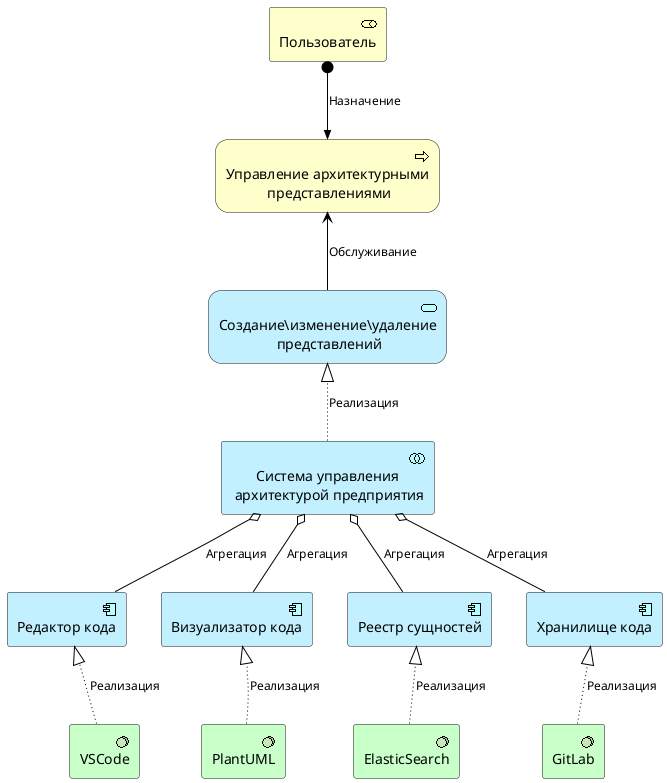 @startuml ArchAsCode
!include <archimate/Archimate>

'деятельность
archimate #Business "Пользователь" as User <<business-role>>
archimate #Business "Управление архитектурными\n представлениями" as Process_1 <<business-process>>
'связи
Rel_Assignment(User, Process_1, Назначение)
'прикладные компоненты
archimate #Application "Система управления\n архитектурой предприятия" as App <<application-collaboration>>
archimate #Application "Редактор кода" as Editor <<application-component>>
archimate #Application "Визуализатор кода" as Visualizer <<application-component>>
archimate #Application "Реестр сущностей" as Registry <<application-component>>
archimate #Application "Хранилище кода" as Storage <<application-component>>
'прикладные сервисы
archimate #Application "Создание\изменение\удаление\n представлений" as Svc_1 <<application-service>>

'технологические компоненты
archimate #Technology "VSCode" as TechEditor <<technology-system-software>>
archimate #Technology "PlantUML" as TechVisualizer <<technology-system-software>>
archimate #Technology "ElasticSearch" as TechRegistry <<technology-system-software>>
archimate #Technology "GitLab" as TechStorage <<technology-system-software>>

'связи компонентов
Rel_Aggregation(App, Editor, Агрегация)
Rel_Aggregation(App, Visualizer, Агрегация)
Rel_Aggregation(App, Registry, Агрегация)
Rel_Aggregation(App, Storage, Агрегация)
Rel_Realization(App, Svc_1, Реализация)
'вертикальные связи бизнес-приклад
Rel_Serving(Svc_1, Process_1, Обслуживание)
'вертикальные связи приклад-технологии
Rel_Realization(TechEditor, Editor, Реализация)
Rel_Realization(TechVisualizer, Visualizer, Реализация)
Rel_Realization(TechRegistry, Registry, Реализация)
Rel_Realization(TechStorage, Storage, Реализация)

'расположение
Process_1-[hidden]->Svc_1
Svc_1-[hidden]->App
Editor-[hidden]->TechEditor
Visualizer-[hidden]->TechVisualizer
Registry-[hidden]->TechRegistry
Storage-[hidden]->TechStorage

@enduml